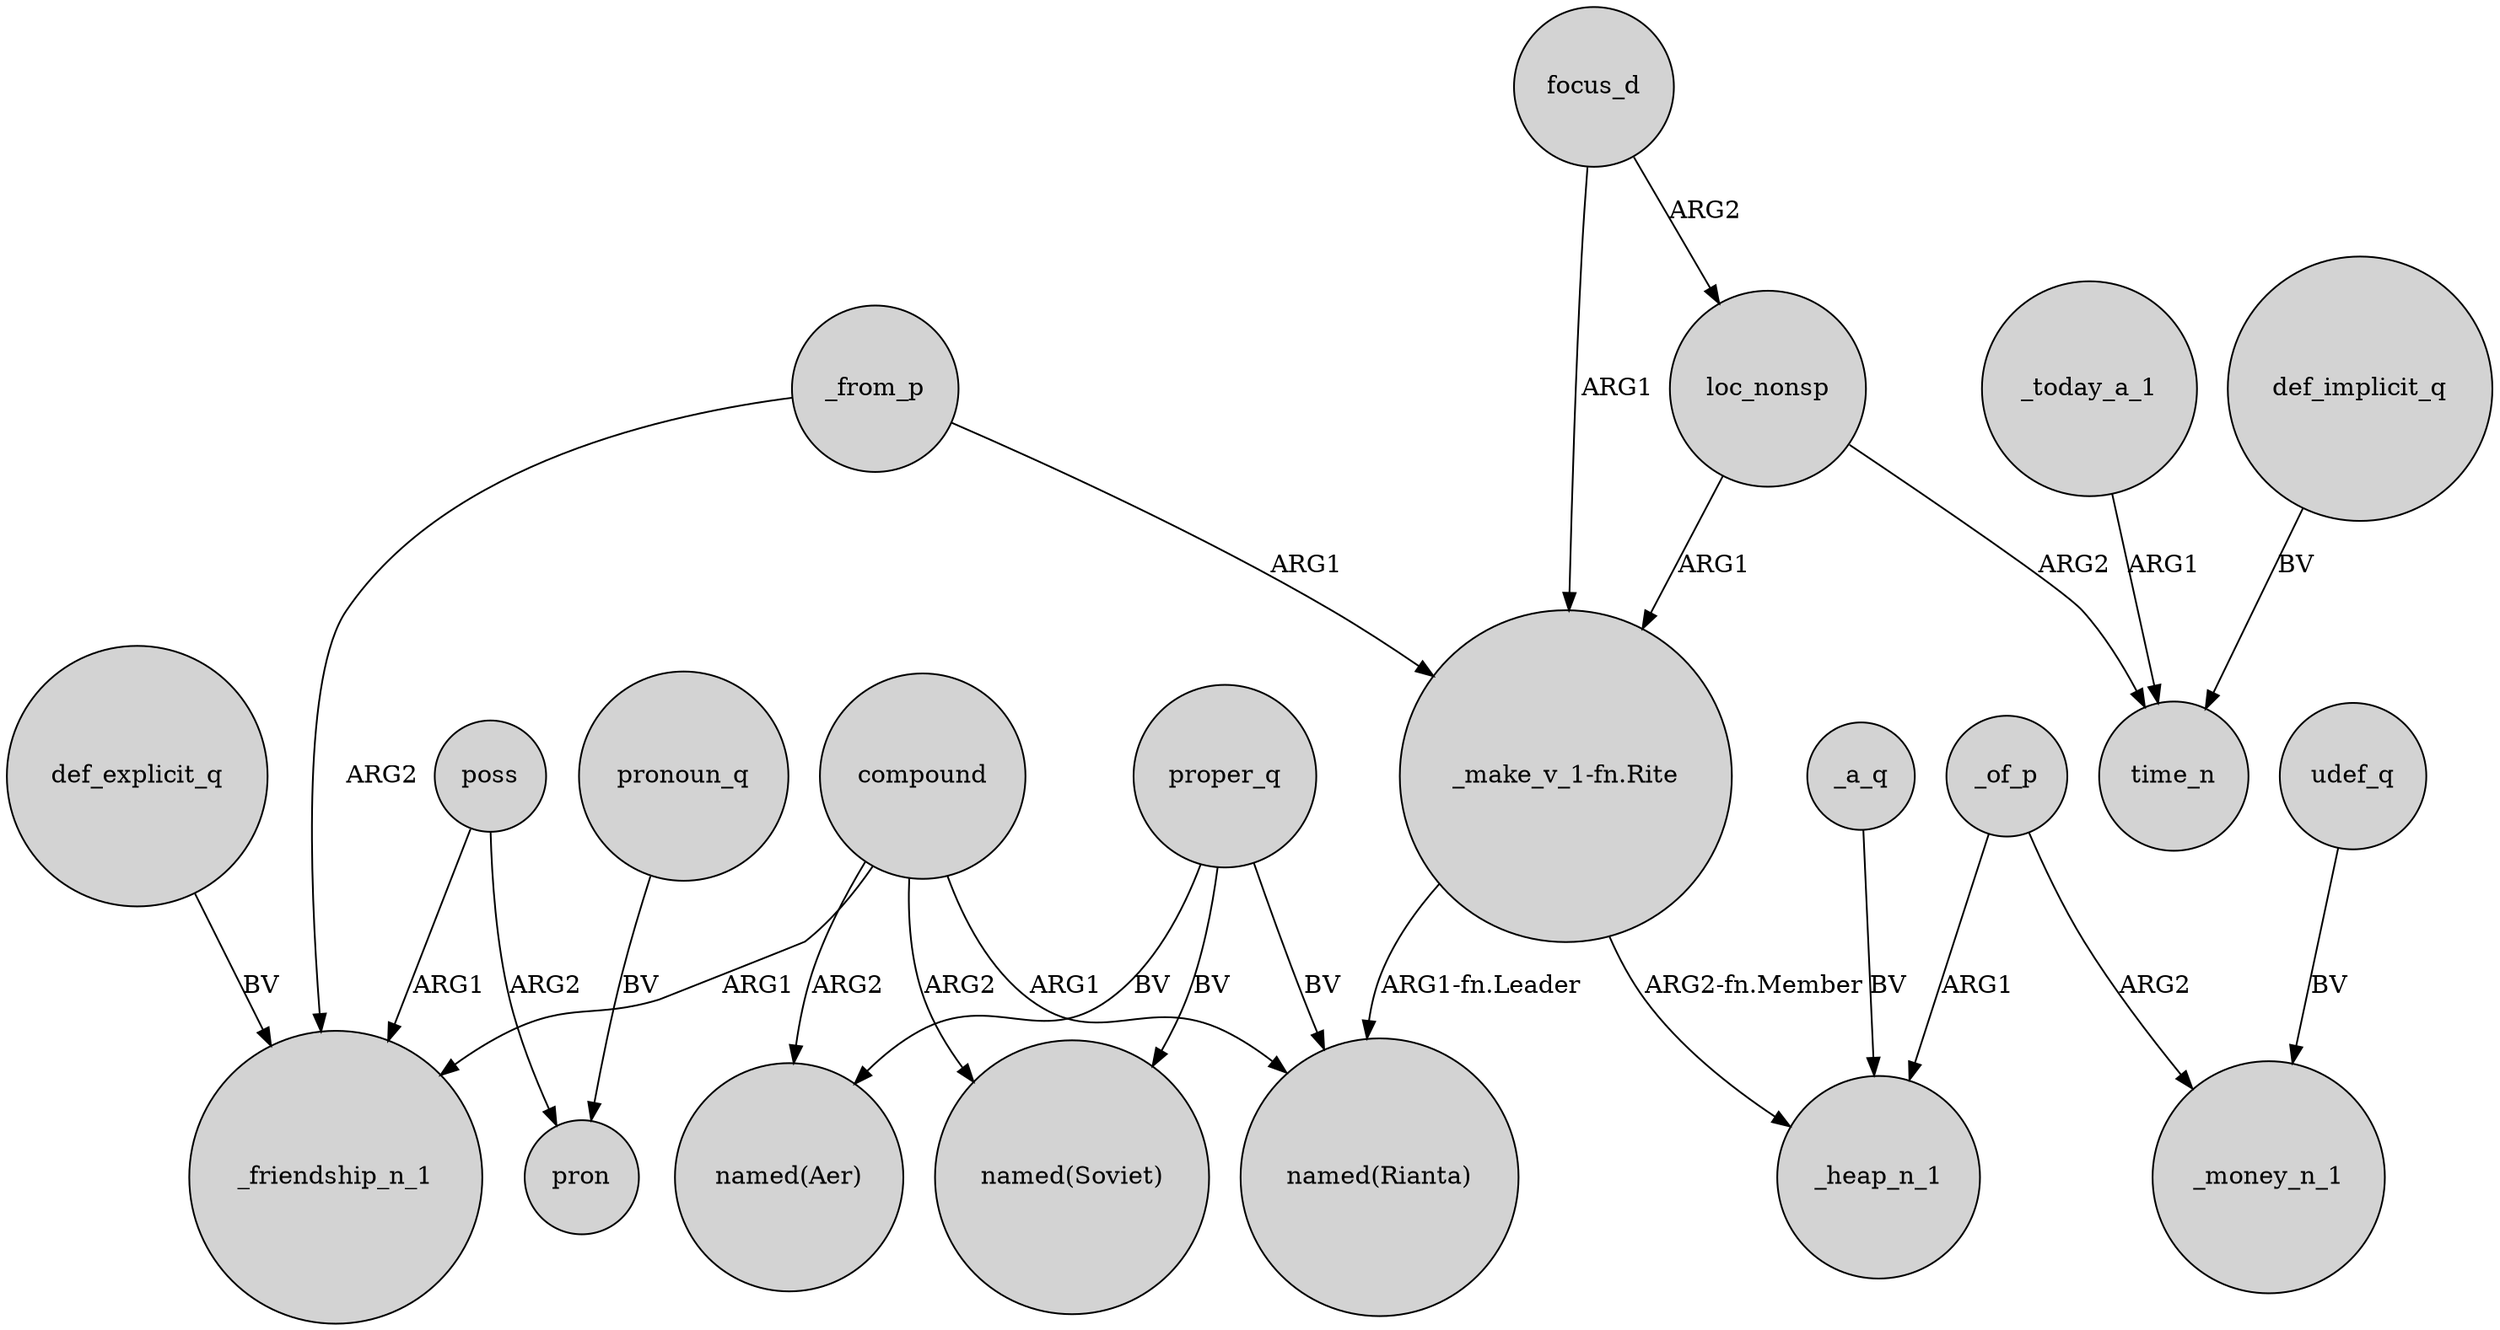 digraph {
	node [shape=circle style=filled]
	_from_p -> _friendship_n_1 [label=ARG2]
	_of_p -> _heap_n_1 [label=ARG1]
	loc_nonsp -> "_make_v_1-fn.Rite" [label=ARG1]
	focus_d -> loc_nonsp [label=ARG2]
	_a_q -> _heap_n_1 [label=BV]
	focus_d -> "_make_v_1-fn.Rite" [label=ARG1]
	proper_q -> "named(Aer)" [label=BV]
	compound -> "named(Soviet)" [label=ARG2]
	pronoun_q -> pron [label=BV]
	poss -> pron [label=ARG2]
	proper_q -> "named(Rianta)" [label=BV]
	udef_q -> _money_n_1 [label=BV]
	poss -> _friendship_n_1 [label=ARG1]
	"_make_v_1-fn.Rite" -> _heap_n_1 [label="ARG2-fn.Member"]
	compound -> _friendship_n_1 [label=ARG1]
	def_explicit_q -> _friendship_n_1 [label=BV]
	_of_p -> _money_n_1 [label=ARG2]
	compound -> "named(Rianta)" [label=ARG1]
	_today_a_1 -> time_n [label=ARG1]
	"_make_v_1-fn.Rite" -> "named(Rianta)" [label="ARG1-fn.Leader"]
	loc_nonsp -> time_n [label=ARG2]
	compound -> "named(Aer)" [label=ARG2]
	_from_p -> "_make_v_1-fn.Rite" [label=ARG1]
	proper_q -> "named(Soviet)" [label=BV]
	def_implicit_q -> time_n [label=BV]
}
